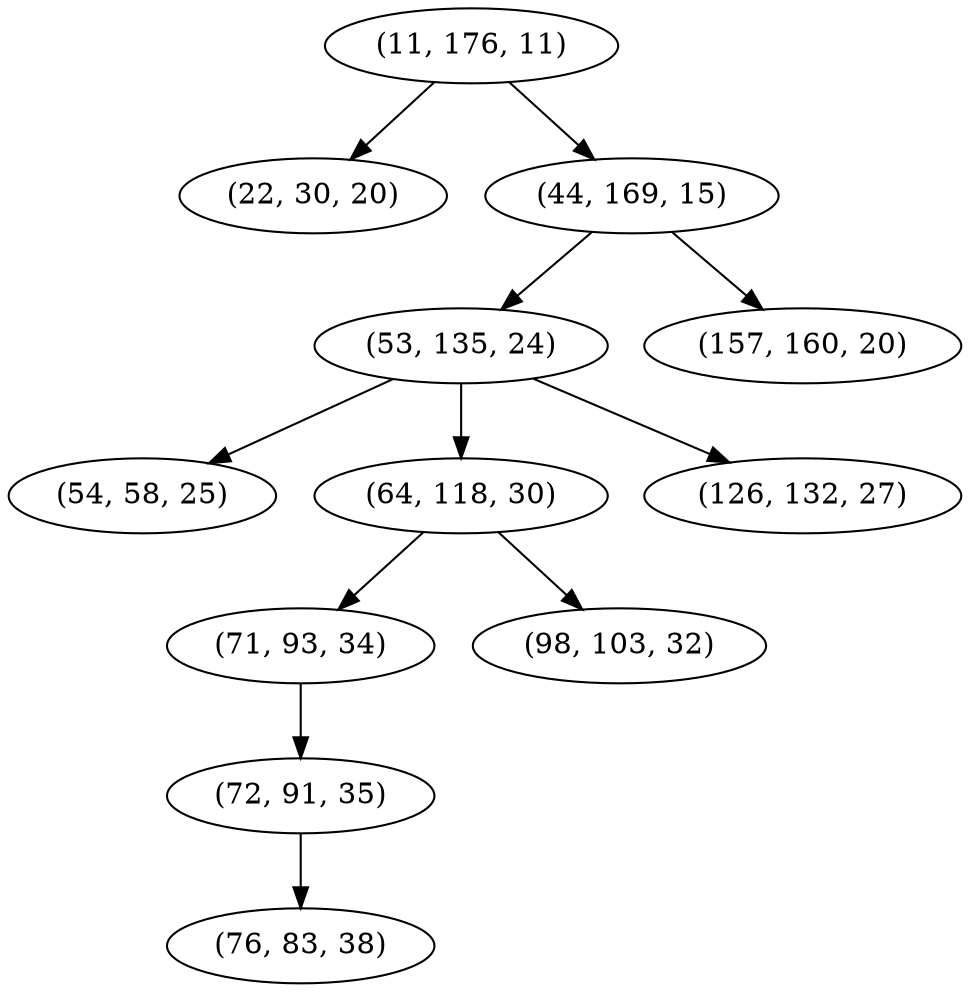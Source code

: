 digraph tree {
    "(11, 176, 11)";
    "(22, 30, 20)";
    "(44, 169, 15)";
    "(53, 135, 24)";
    "(54, 58, 25)";
    "(64, 118, 30)";
    "(71, 93, 34)";
    "(72, 91, 35)";
    "(76, 83, 38)";
    "(98, 103, 32)";
    "(126, 132, 27)";
    "(157, 160, 20)";
    "(11, 176, 11)" -> "(22, 30, 20)";
    "(11, 176, 11)" -> "(44, 169, 15)";
    "(44, 169, 15)" -> "(53, 135, 24)";
    "(44, 169, 15)" -> "(157, 160, 20)";
    "(53, 135, 24)" -> "(54, 58, 25)";
    "(53, 135, 24)" -> "(64, 118, 30)";
    "(53, 135, 24)" -> "(126, 132, 27)";
    "(64, 118, 30)" -> "(71, 93, 34)";
    "(64, 118, 30)" -> "(98, 103, 32)";
    "(71, 93, 34)" -> "(72, 91, 35)";
    "(72, 91, 35)" -> "(76, 83, 38)";
}
